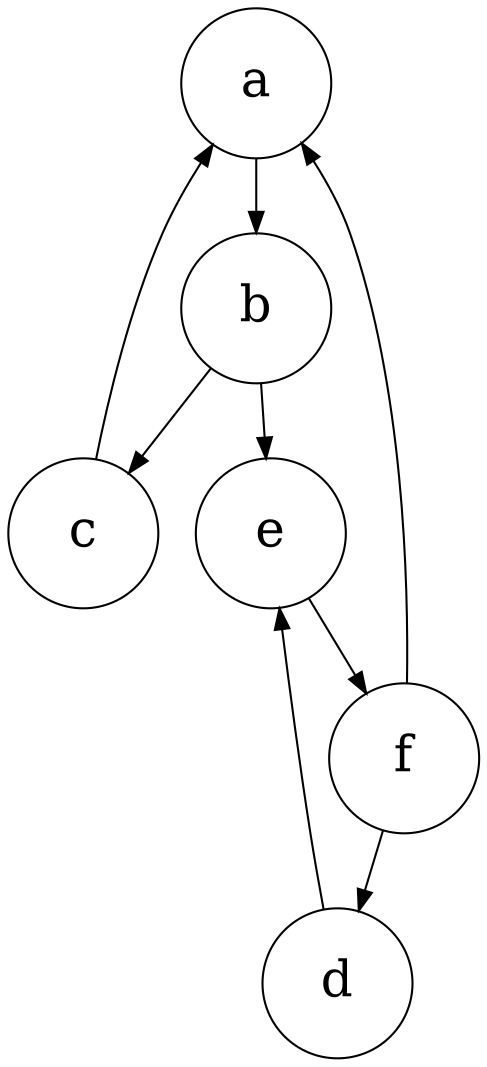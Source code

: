 digraph connected_trios {
  node [shape=circle, fixedsize=true, width=1.0, height=1.0, fontsize=24]
  a -> b -> c -> a
  d -> e -> f -> d
  b -> e
  f -> a
}
